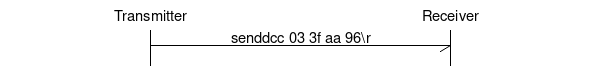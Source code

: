 # MSC for some fictional process
msc {
  Transmitter, Receiver;

  Transmitter->Receiver [label="senddcc 03 3f aa 96\r"];
}